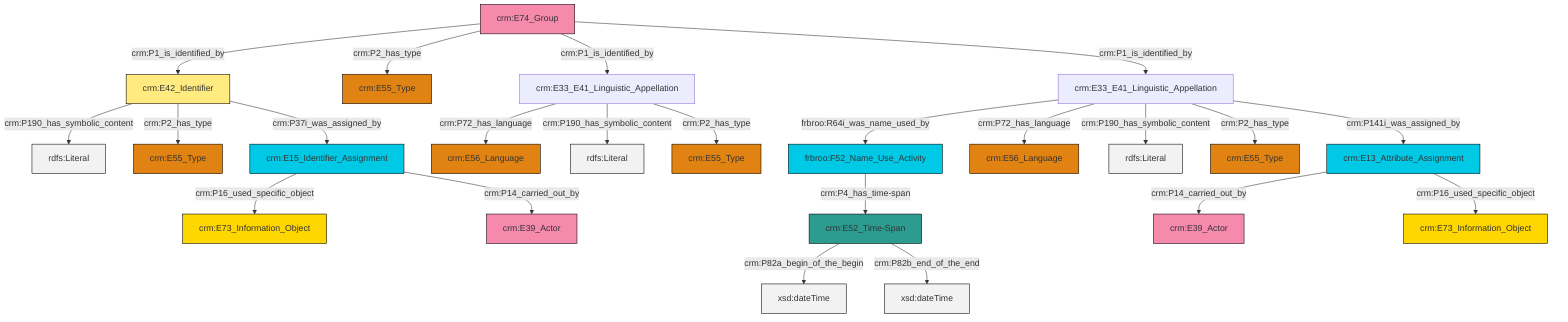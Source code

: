 graph TD
classDef Literal fill:#f2f2f2,stroke:#000000;
classDef CRM_Entity fill:#FFFFFF,stroke:#000000;
classDef Temporal_Entity fill:#00C9E6, stroke:#000000;
classDef Type fill:#E18312, stroke:#000000;
classDef Time-Span fill:#2C9C91, stroke:#000000;
classDef Appellation fill:#FFEB7F, stroke:#000000;
classDef Place fill:#008836, stroke:#000000;
classDef Persistent_Item fill:#B266B2, stroke:#000000;
classDef Conceptual_Object fill:#FFD700, stroke:#000000;
classDef Physical_Thing fill:#D2B48C, stroke:#000000;
classDef Actor fill:#f58aad, stroke:#000000;
classDef PC_Classes fill:#4ce600, stroke:#000000;
classDef Multi fill:#cccccc,stroke:#000000;

0["crm:E33_E41_Linguistic_Appellation"]:::Default -->|crm:P72_has_language| 1["crm:E56_Language"]:::Type
2["crm:E52_Time-Span"]:::Time-Span -->|crm:P82a_begin_of_the_begin| 3[xsd:dateTime]:::Literal
4["crm:E42_Identifier"]:::Appellation -->|crm:P190_has_symbolic_content| 5[rdfs:Literal]:::Literal
8["crm:E33_E41_Linguistic_Appellation"]:::Default -->|frbroo:R64i_was_name_used_by| 10["frbroo:F52_Name_Use_Activity"]:::Temporal_Entity
8["crm:E33_E41_Linguistic_Appellation"]:::Default -->|crm:P72_has_language| 11["crm:E56_Language"]:::Type
2["crm:E52_Time-Span"]:::Time-Span -->|crm:P82b_end_of_the_end| 12[xsd:dateTime]:::Literal
0["crm:E33_E41_Linguistic_Appellation"]:::Default -->|crm:P190_has_symbolic_content| 16[rdfs:Literal]:::Literal
22["crm:E74_Group"]:::Actor -->|crm:P1_is_identified_by| 4["crm:E42_Identifier"]:::Appellation
22["crm:E74_Group"]:::Actor -->|crm:P2_has_type| 23["crm:E55_Type"]:::Type
0["crm:E33_E41_Linguistic_Appellation"]:::Default -->|crm:P2_has_type| 17["crm:E55_Type"]:::Type
6["crm:E15_Identifier_Assignment"]:::Temporal_Entity -->|crm:P16_used_specific_object| 25["crm:E73_Information_Object"]:::Conceptual_Object
22["crm:E74_Group"]:::Actor -->|crm:P1_is_identified_by| 0["crm:E33_E41_Linguistic_Appellation"]:::Default
4["crm:E42_Identifier"]:::Appellation -->|crm:P2_has_type| 26["crm:E55_Type"]:::Type
10["frbroo:F52_Name_Use_Activity"]:::Temporal_Entity -->|crm:P4_has_time-span| 2["crm:E52_Time-Span"]:::Time-Span
22["crm:E74_Group"]:::Actor -->|crm:P1_is_identified_by| 8["crm:E33_E41_Linguistic_Appellation"]:::Default
8["crm:E33_E41_Linguistic_Appellation"]:::Default -->|crm:P190_has_symbolic_content| 34[rdfs:Literal]:::Literal
8["crm:E33_E41_Linguistic_Appellation"]:::Default -->|crm:P2_has_type| 35["crm:E55_Type"]:::Type
14["crm:E13_Attribute_Assignment"]:::Temporal_Entity -->|crm:P14_carried_out_by| 36["crm:E39_Actor"]:::Actor
14["crm:E13_Attribute_Assignment"]:::Temporal_Entity -->|crm:P16_used_specific_object| 30["crm:E73_Information_Object"]:::Conceptual_Object
4["crm:E42_Identifier"]:::Appellation -->|crm:P37i_was_assigned_by| 6["crm:E15_Identifier_Assignment"]:::Temporal_Entity
8["crm:E33_E41_Linguistic_Appellation"]:::Default -->|crm:P141i_was_assigned_by| 14["crm:E13_Attribute_Assignment"]:::Temporal_Entity
6["crm:E15_Identifier_Assignment"]:::Temporal_Entity -->|crm:P14_carried_out_by| 19["crm:E39_Actor"]:::Actor